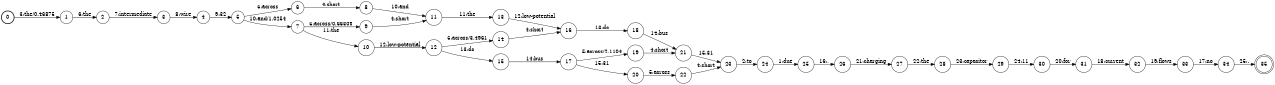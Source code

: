 digraph FST {
rankdir = LR;
size = "8.5,11";
label = "";
center = 1;
orientation = Portrait;
ranksep = "0.4";
nodesep = "0.25";
0 [label = "0", shape = circle, style = bold, fontsize = 14]
	0 -> 1 [label = "3:the/0.46875", fontsize = 14];
1 [label = "1", shape = circle, style = solid, fontsize = 14]
	1 -> 2 [label = "6:the", fontsize = 14];
2 [label = "2", shape = circle, style = solid, fontsize = 14]
	2 -> 3 [label = "7:intermediate", fontsize = 14];
3 [label = "3", shape = circle, style = solid, fontsize = 14]
	3 -> 4 [label = "8:wire", fontsize = 14];
4 [label = "4", shape = circle, style = solid, fontsize = 14]
	4 -> 5 [label = "9:32", fontsize = 14];
5 [label = "5", shape = circle, style = solid, fontsize = 14]
	5 -> 6 [label = "5:across", fontsize = 14];
	5 -> 7 [label = "10:and/1.0254", fontsize = 14];
6 [label = "6", shape = circle, style = solid, fontsize = 14]
	6 -> 8 [label = "4:short", fontsize = 14];
7 [label = "7", shape = circle, style = solid, fontsize = 14]
	7 -> 10 [label = "11:the", fontsize = 14];
	7 -> 9 [label = "5:across/0.66309", fontsize = 14];
8 [label = "8", shape = circle, style = solid, fontsize = 14]
	8 -> 11 [label = "10:and", fontsize = 14];
9 [label = "9", shape = circle, style = solid, fontsize = 14]
	9 -> 11 [label = "4:short", fontsize = 14];
10 [label = "10", shape = circle, style = solid, fontsize = 14]
	10 -> 12 [label = "12:low-potential", fontsize = 14];
11 [label = "11", shape = circle, style = solid, fontsize = 14]
	11 -> 13 [label = "11:the", fontsize = 14];
12 [label = "12", shape = circle, style = solid, fontsize = 14]
	12 -> 14 [label = "5:across/3.4961", fontsize = 14];
	12 -> 15 [label = "13:dc", fontsize = 14];
13 [label = "13", shape = circle, style = solid, fontsize = 14]
	13 -> 16 [label = "12:low-potential", fontsize = 14];
14 [label = "14", shape = circle, style = solid, fontsize = 14]
	14 -> 16 [label = "4:short", fontsize = 14];
15 [label = "15", shape = circle, style = solid, fontsize = 14]
	15 -> 17 [label = "14:bus", fontsize = 14];
16 [label = "16", shape = circle, style = solid, fontsize = 14]
	16 -> 18 [label = "13:dc", fontsize = 14];
17 [label = "17", shape = circle, style = solid, fontsize = 14]
	17 -> 19 [label = "5:across/2.1104", fontsize = 14];
	17 -> 20 [label = "15:31", fontsize = 14];
18 [label = "18", shape = circle, style = solid, fontsize = 14]
	18 -> 21 [label = "14:bus", fontsize = 14];
19 [label = "19", shape = circle, style = solid, fontsize = 14]
	19 -> 21 [label = "4:short", fontsize = 14];
20 [label = "20", shape = circle, style = solid, fontsize = 14]
	20 -> 22 [label = "5:across", fontsize = 14];
21 [label = "21", shape = circle, style = solid, fontsize = 14]
	21 -> 23 [label = "15:31", fontsize = 14];
22 [label = "22", shape = circle, style = solid, fontsize = 14]
	22 -> 23 [label = "4:short", fontsize = 14];
23 [label = "23", shape = circle, style = solid, fontsize = 14]
	23 -> 24 [label = "2:to", fontsize = 14];
24 [label = "24", shape = circle, style = solid, fontsize = 14]
	24 -> 25 [label = "1:due", fontsize = 14];
25 [label = "25", shape = circle, style = solid, fontsize = 14]
	25 -> 26 [label = "16:,", fontsize = 14];
26 [label = "26", shape = circle, style = solid, fontsize = 14]
	26 -> 27 [label = "21:charging", fontsize = 14];
27 [label = "27", shape = circle, style = solid, fontsize = 14]
	27 -> 28 [label = "22:the", fontsize = 14];
28 [label = "28", shape = circle, style = solid, fontsize = 14]
	28 -> 29 [label = "23:capacitor", fontsize = 14];
29 [label = "29", shape = circle, style = solid, fontsize = 14]
	29 -> 30 [label = "24:11", fontsize = 14];
30 [label = "30", shape = circle, style = solid, fontsize = 14]
	30 -> 31 [label = "20:for", fontsize = 14];
31 [label = "31", shape = circle, style = solid, fontsize = 14]
	31 -> 32 [label = "18:current", fontsize = 14];
32 [label = "32", shape = circle, style = solid, fontsize = 14]
	32 -> 33 [label = "19:flows", fontsize = 14];
33 [label = "33", shape = circle, style = solid, fontsize = 14]
	33 -> 34 [label = "17:no", fontsize = 14];
34 [label = "34", shape = circle, style = solid, fontsize = 14]
	34 -> 35 [label = "25:.", fontsize = 14];
35 [label = "35", shape = doublecircle, style = solid, fontsize = 14]
}
